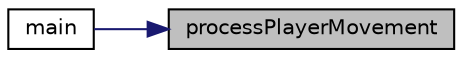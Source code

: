 digraph "processPlayerMovement"
{
 // LATEX_PDF_SIZE
  edge [fontname="Helvetica",fontsize="10",labelfontname="Helvetica",labelfontsize="10"];
  node [fontname="Helvetica",fontsize="10",shape=record];
  rankdir="RL";
  Node1 [label="processPlayerMovement",height=0.2,width=0.4,color="black", fillcolor="grey75", style="filled", fontcolor="black",tooltip=" "];
  Node1 -> Node2 [dir="back",color="midnightblue",fontsize="10",style="solid"];
  Node2 [label="main",height=0.2,width=0.4,color="black", fillcolor="white", style="filled",URL="$main_8cpp.html#a3c04138a5bfe5d72780bb7e82a18e627",tooltip=" "];
}
